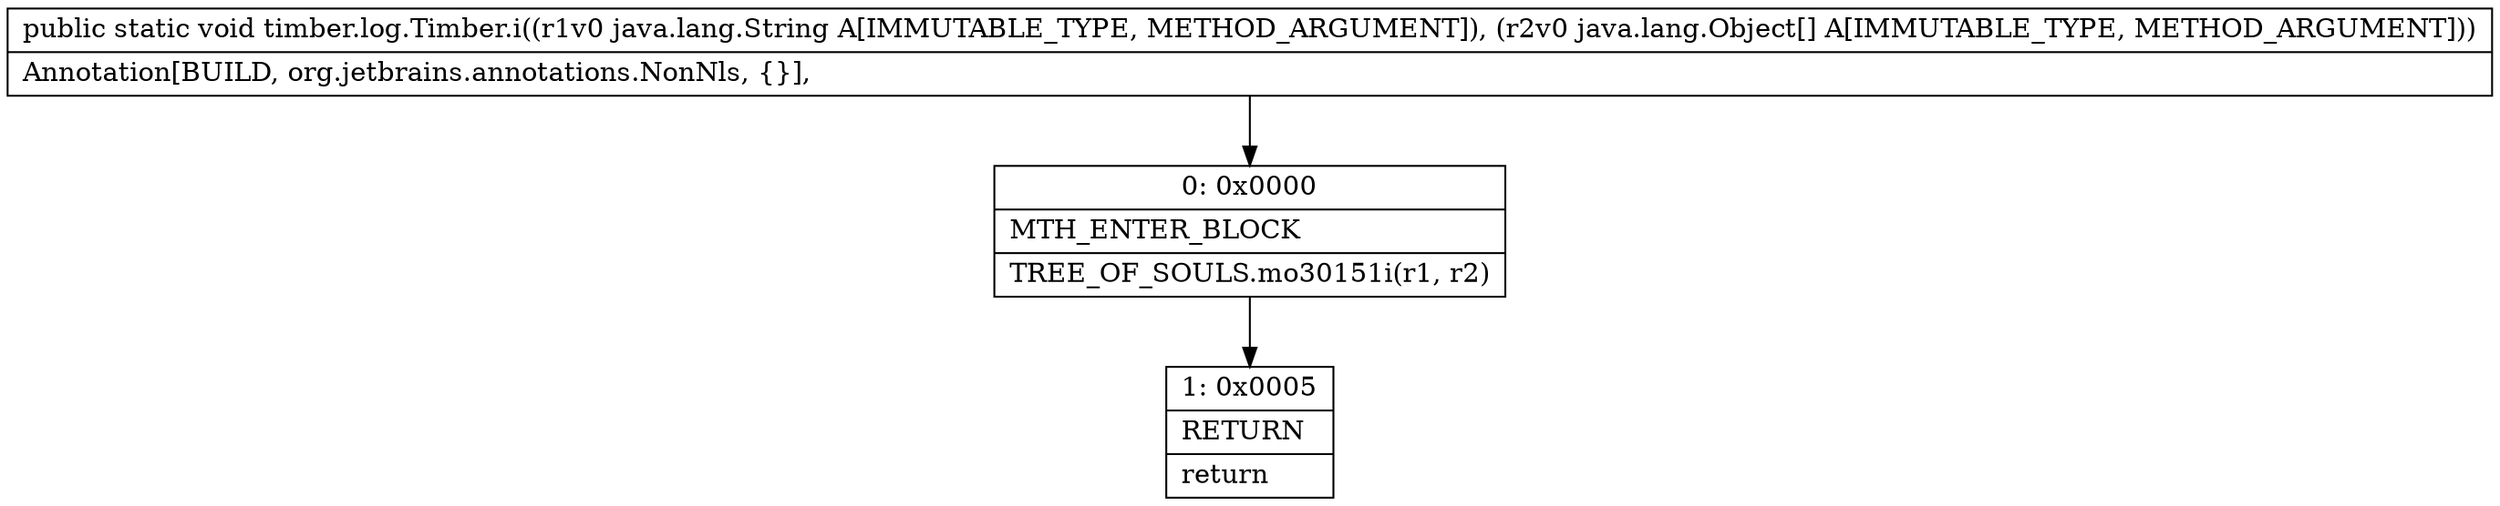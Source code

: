 digraph "CFG fortimber.log.Timber.i(Ljava\/lang\/String;[Ljava\/lang\/Object;)V" {
Node_0 [shape=record,label="{0\:\ 0x0000|MTH_ENTER_BLOCK\l|TREE_OF_SOULS.mo30151i(r1, r2)\l}"];
Node_1 [shape=record,label="{1\:\ 0x0005|RETURN\l|return\l}"];
MethodNode[shape=record,label="{public static void timber.log.Timber.i((r1v0 java.lang.String A[IMMUTABLE_TYPE, METHOD_ARGUMENT]), (r2v0 java.lang.Object[] A[IMMUTABLE_TYPE, METHOD_ARGUMENT]))  | Annotation[BUILD, org.jetbrains.annotations.NonNls, \{\}], \l}"];
MethodNode -> Node_0;
Node_0 -> Node_1;
}

